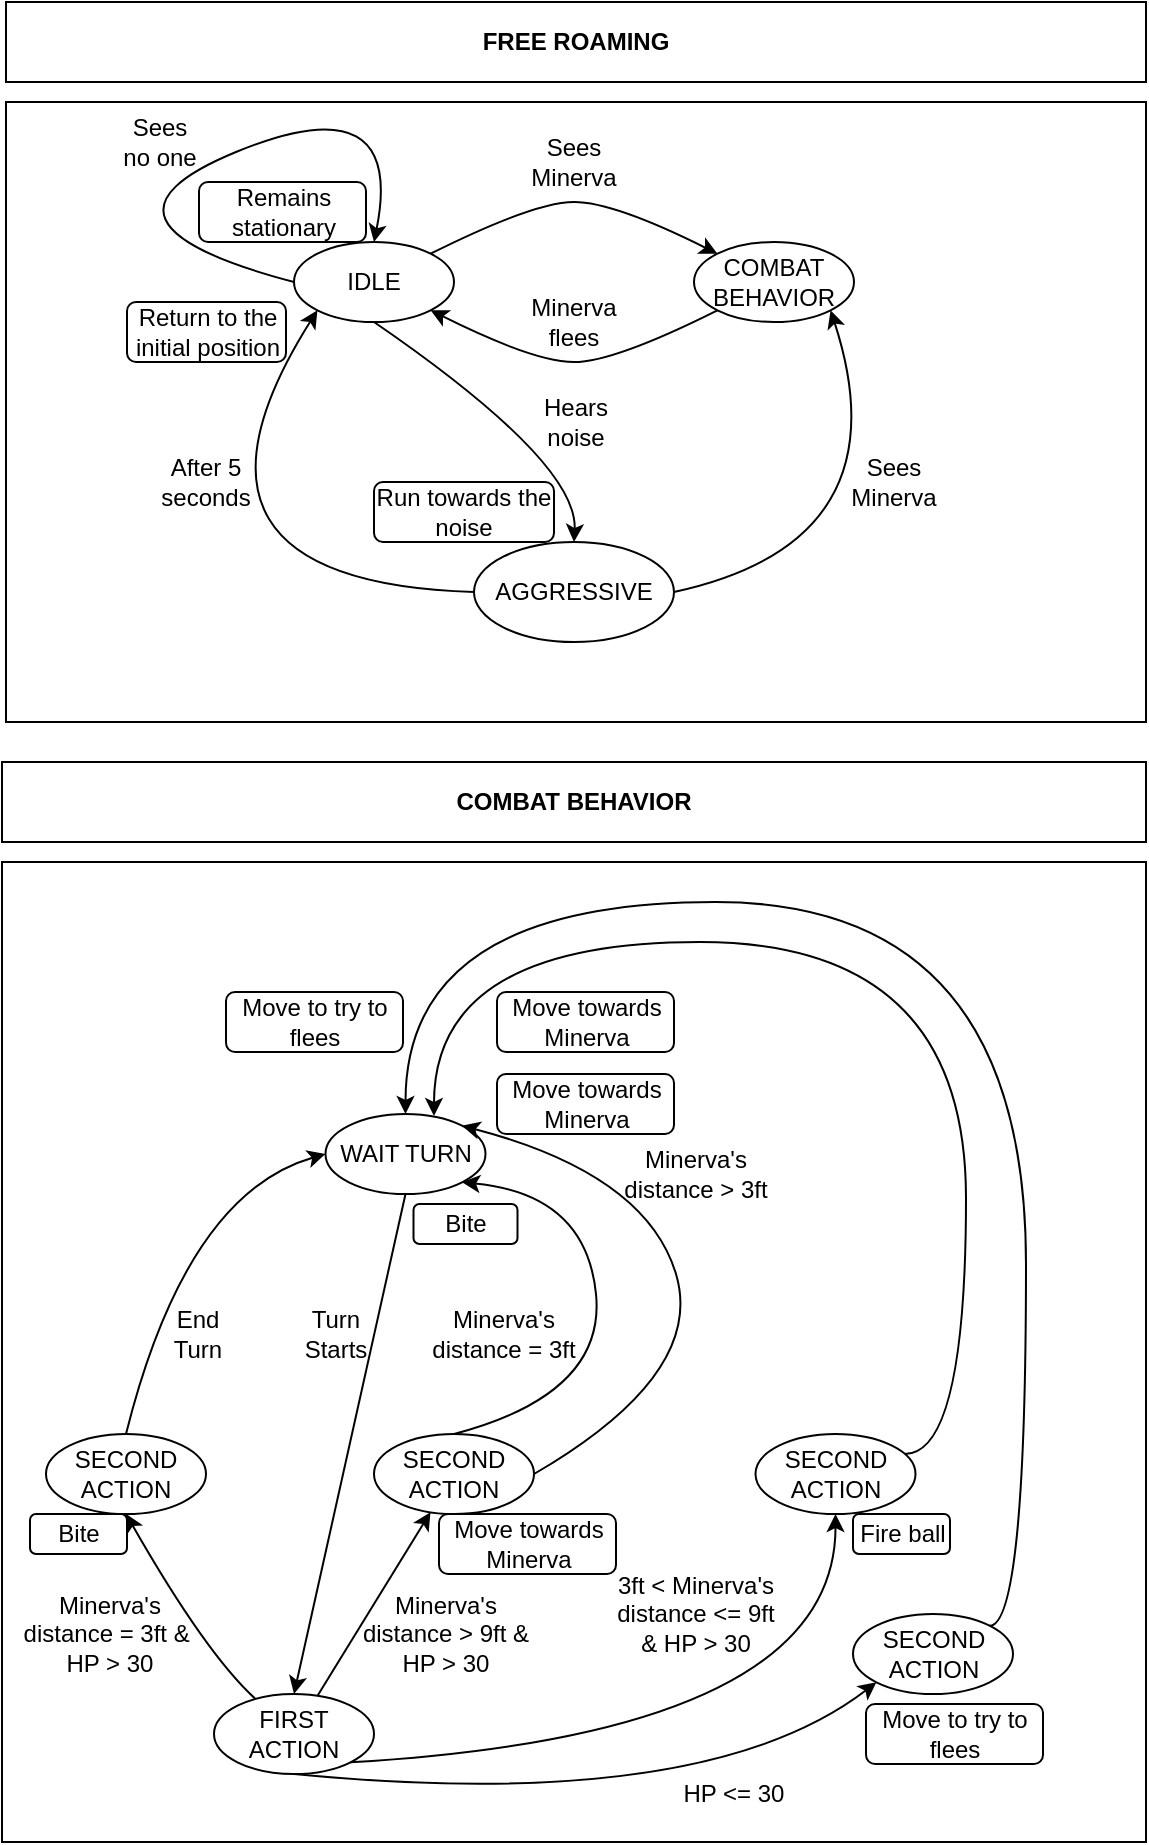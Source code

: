 <mxfile version="13.10.9" type="google"><diagram id="8gX5AlxMuqcwr_Vli5Bi" name="Page-1"><mxGraphModel dx="1422" dy="705" grid="1" gridSize="10" guides="1" tooltips="1" connect="1" arrows="1" fold="1" page="1" pageScale="1" pageWidth="827" pageHeight="1169" math="0" shadow="0"><root><mxCell id="0"/><mxCell id="1" parent="0"/><mxCell id="YDH0O2rl7Gbi4XmpD5QN-3" value="&lt;b&gt;COMBAT BEHAVIOR&lt;/b&gt;" style="rounded=0;whiteSpace=wrap;html=1;" parent="1" vertex="1"><mxGeometry x="128" y="480" width="572" height="40" as="geometry"/></mxCell><mxCell id="6dqQPeZfZddGz6Eh8Qi5-1" value="" style="rounded=0;whiteSpace=wrap;html=1;" parent="1" vertex="1"><mxGeometry x="130" y="150" width="570" height="310" as="geometry"/></mxCell><mxCell id="6dqQPeZfZddGz6Eh8Qi5-2" value="IDLE" style="ellipse;whiteSpace=wrap;html=1;" parent="1" vertex="1"><mxGeometry x="274" y="220" width="80" height="40" as="geometry"/></mxCell><mxCell id="6dqQPeZfZddGz6Eh8Qi5-3" value="COMBAT BEHAVIOR" style="ellipse;whiteSpace=wrap;html=1;" parent="1" vertex="1"><mxGeometry x="474" y="220" width="80" height="40" as="geometry"/></mxCell><mxCell id="6dqQPeZfZddGz6Eh8Qi5-4" value="" style="curved=1;endArrow=classic;html=1;entryX=0;entryY=0;entryDx=0;entryDy=0;exitX=1;exitY=0;exitDx=0;exitDy=0;" parent="1" source="6dqQPeZfZddGz6Eh8Qi5-2" target="6dqQPeZfZddGz6Eh8Qi5-3" edge="1"><mxGeometry width="50" height="50" relative="1" as="geometry"><mxPoint x="222" y="192" as="sourcePoint"/><mxPoint x="514" y="210" as="targetPoint"/><Array as="points"><mxPoint x="394" y="200"/><mxPoint x="434" y="200"/></Array></mxGeometry></mxCell><mxCell id="6dqQPeZfZddGz6Eh8Qi5-5" value="Sees Minerva" style="text;html=1;strokeColor=none;fillColor=none;align=center;verticalAlign=middle;whiteSpace=wrap;rounded=0;" parent="1" vertex="1"><mxGeometry x="394" y="170" width="40" height="20" as="geometry"/></mxCell><mxCell id="6dqQPeZfZddGz6Eh8Qi5-6" value="&lt;b&gt;FREE ROAMING&lt;/b&gt;" style="rounded=0;whiteSpace=wrap;html=1;" parent="1" vertex="1"><mxGeometry x="130" y="100" width="570" height="40" as="geometry"/></mxCell><mxCell id="6dqQPeZfZddGz6Eh8Qi5-7" value="" style="curved=1;endArrow=classic;html=1;entryX=1;entryY=1;entryDx=0;entryDy=0;exitX=0;exitY=1;exitDx=0;exitDy=0;" parent="1" source="6dqQPeZfZddGz6Eh8Qi5-3" target="6dqQPeZfZddGz6Eh8Qi5-2" edge="1"><mxGeometry width="50" height="50" relative="1" as="geometry"><mxPoint x="464" y="320" as="sourcePoint"/><mxPoint x="514" y="270" as="targetPoint"/><Array as="points"><mxPoint x="434" y="280"/><mxPoint x="394" y="280"/></Array></mxGeometry></mxCell><mxCell id="6dqQPeZfZddGz6Eh8Qi5-8" value="Minerva flees" style="text;html=1;strokeColor=none;fillColor=none;align=center;verticalAlign=middle;whiteSpace=wrap;rounded=0;" parent="1" vertex="1"><mxGeometry x="394" y="250" width="40" height="20" as="geometry"/></mxCell><mxCell id="6dqQPeZfZddGz6Eh8Qi5-9" value="" style="curved=1;endArrow=classic;html=1;exitX=0;exitY=0.5;exitDx=0;exitDy=0;entryX=0.5;entryY=0;entryDx=0;entryDy=0;" parent="1" source="6dqQPeZfZddGz6Eh8Qi5-2" target="6dqQPeZfZddGz6Eh8Qi5-2" edge="1"><mxGeometry width="50" height="50" relative="1" as="geometry"><mxPoint x="450" y="240" as="sourcePoint"/><mxPoint x="500" y="190" as="targetPoint"/><Array as="points"><mxPoint x="160" y="210"/><mxPoint x="330" y="140"/></Array></mxGeometry></mxCell><mxCell id="6dqQPeZfZddGz6Eh8Qi5-10" value="Sees no one" style="text;html=1;strokeColor=none;fillColor=none;align=center;verticalAlign=middle;whiteSpace=wrap;rounded=0;" parent="1" vertex="1"><mxGeometry x="186.5" y="160" width="40" height="20" as="geometry"/></mxCell><mxCell id="6dqQPeZfZddGz6Eh8Qi5-11" value="Remains stationary" style="rounded=1;whiteSpace=wrap;html=1;" parent="1" vertex="1"><mxGeometry x="226.5" y="190" width="83.5" height="30" as="geometry"/></mxCell><mxCell id="6dqQPeZfZddGz6Eh8Qi5-12" value="AGGRESSIVE" style="ellipse;whiteSpace=wrap;html=1;" parent="1" vertex="1"><mxGeometry x="364" y="370" width="100" height="50" as="geometry"/></mxCell><mxCell id="6dqQPeZfZddGz6Eh8Qi5-13" value="" style="curved=1;endArrow=classic;html=1;exitX=0.5;exitY=1;exitDx=0;exitDy=0;entryX=0.5;entryY=0;entryDx=0;entryDy=0;" parent="1" source="6dqQPeZfZddGz6Eh8Qi5-2" target="6dqQPeZfZddGz6Eh8Qi5-12" edge="1"><mxGeometry width="50" height="50" relative="1" as="geometry"><mxPoint x="410" y="370" as="sourcePoint"/><mxPoint x="460" y="320" as="targetPoint"/><Array as="points"><mxPoint x="416" y="330"/></Array></mxGeometry></mxCell><mxCell id="6dqQPeZfZddGz6Eh8Qi5-14" value="Hears noise" style="text;html=1;strokeColor=none;fillColor=none;align=center;verticalAlign=middle;whiteSpace=wrap;rounded=0;" parent="1" vertex="1"><mxGeometry x="395" y="300" width="40" height="20" as="geometry"/></mxCell><mxCell id="6dqQPeZfZddGz6Eh8Qi5-15" value="Run towards the noise" style="rounded=1;whiteSpace=wrap;html=1;" parent="1" vertex="1"><mxGeometry x="314" y="340" width="90" height="30" as="geometry"/></mxCell><mxCell id="6dqQPeZfZddGz6Eh8Qi5-16" value="" style="curved=1;endArrow=classic;html=1;exitX=0;exitY=0.5;exitDx=0;exitDy=0;entryX=0;entryY=1;entryDx=0;entryDy=0;" parent="1" source="6dqQPeZfZddGz6Eh8Qi5-12" target="6dqQPeZfZddGz6Eh8Qi5-2" edge="1"><mxGeometry width="50" height="50" relative="1" as="geometry"><mxPoint x="410" y="360" as="sourcePoint"/><mxPoint x="460" y="310" as="targetPoint"/><Array as="points"><mxPoint x="200" y="390"/></Array></mxGeometry></mxCell><mxCell id="6dqQPeZfZddGz6Eh8Qi5-17" value="After 5 seconds" style="text;html=1;strokeColor=none;fillColor=none;align=center;verticalAlign=middle;whiteSpace=wrap;rounded=0;" parent="1" vertex="1"><mxGeometry x="210.25" y="330" width="40" height="20" as="geometry"/></mxCell><mxCell id="6dqQPeZfZddGz6Eh8Qi5-18" value="Return to the initial position" style="rounded=1;whiteSpace=wrap;html=1;" parent="1" vertex="1"><mxGeometry x="190.5" y="250" width="79.5" height="30" as="geometry"/></mxCell><mxCell id="6dqQPeZfZddGz6Eh8Qi5-19" value="" style="curved=1;endArrow=classic;html=1;exitX=1;exitY=0.5;exitDx=0;exitDy=0;entryX=1;entryY=1;entryDx=0;entryDy=0;" parent="1" source="6dqQPeZfZddGz6Eh8Qi5-12" target="6dqQPeZfZddGz6Eh8Qi5-3" edge="1"><mxGeometry width="50" height="50" relative="1" as="geometry"><mxPoint x="410" y="360" as="sourcePoint"/><mxPoint x="460" y="310" as="targetPoint"/><Array as="points"><mxPoint x="580" y="370"/></Array></mxGeometry></mxCell><mxCell id="6dqQPeZfZddGz6Eh8Qi5-20" value="Sees Minerva" style="text;html=1;strokeColor=none;fillColor=none;align=center;verticalAlign=middle;whiteSpace=wrap;rounded=0;" parent="1" vertex="1"><mxGeometry x="554" y="330" width="40" height="20" as="geometry"/></mxCell><mxCell id="6dqQPeZfZddGz6Eh8Qi5-21" value="" style="rounded=0;whiteSpace=wrap;html=1;" parent="1" vertex="1"><mxGeometry x="128" y="530" width="572" height="490" as="geometry"/></mxCell><mxCell id="6dqQPeZfZddGz6Eh8Qi5-22" value="WAIT TURN" style="ellipse;whiteSpace=wrap;html=1;" parent="1" vertex="1"><mxGeometry x="289.75" y="656" width="80" height="40" as="geometry"/></mxCell><mxCell id="6dqQPeZfZddGz6Eh8Qi5-23" value="FIRST ACTION" style="ellipse;whiteSpace=wrap;html=1;" parent="1" vertex="1"><mxGeometry x="234" y="946" width="80" height="40" as="geometry"/></mxCell><mxCell id="6dqQPeZfZddGz6Eh8Qi5-24" value="Turn Starts" style="text;html=1;strokeColor=none;fillColor=none;align=center;verticalAlign=middle;whiteSpace=wrap;rounded=0;" parent="1" vertex="1"><mxGeometry x="274.5" y="756" width="40" height="20" as="geometry"/></mxCell><mxCell id="6dqQPeZfZddGz6Eh8Qi5-25" value="SECOND ACTION" style="ellipse;whiteSpace=wrap;html=1;" parent="1" vertex="1"><mxGeometry x="150" y="816" width="80" height="40" as="geometry"/></mxCell><mxCell id="6dqQPeZfZddGz6Eh8Qi5-26" value="SECOND ACTION" style="ellipse;whiteSpace=wrap;html=1;" parent="1" vertex="1"><mxGeometry x="314" y="816" width="80" height="40" as="geometry"/></mxCell><mxCell id="6dqQPeZfZddGz6Eh8Qi5-27" value="" style="endArrow=classic;html=1;entryX=0.5;entryY=0;entryDx=0;entryDy=0;exitX=0.5;exitY=1;exitDx=0;exitDy=0;" parent="1" source="6dqQPeZfZddGz6Eh8Qi5-22" target="6dqQPeZfZddGz6Eh8Qi5-23" edge="1"><mxGeometry width="50" height="50" relative="1" as="geometry"><mxPoint x="379.75" y="646" as="sourcePoint"/><mxPoint x="429.75" y="596" as="targetPoint"/></mxGeometry></mxCell><mxCell id="6dqQPeZfZddGz6Eh8Qi5-28" value="" style="curved=1;endArrow=classic;html=1;entryX=0.5;entryY=1;entryDx=0;entryDy=0;" parent="1" source="6dqQPeZfZddGz6Eh8Qi5-23" target="6dqQPeZfZddGz6Eh8Qi5-25" edge="1"><mxGeometry width="50" height="50" relative="1" as="geometry"><mxPoint x="379.75" y="646" as="sourcePoint"/><mxPoint x="429.75" y="596" as="targetPoint"/><Array as="points"><mxPoint x="230" y="926"/></Array></mxGeometry></mxCell><mxCell id="6dqQPeZfZddGz6Eh8Qi5-29" value="" style="endArrow=classic;html=1;arcSize=20;rounded=0;" parent="1" source="6dqQPeZfZddGz6Eh8Qi5-23" target="6dqQPeZfZddGz6Eh8Qi5-26" edge="1"><mxGeometry width="50" height="50" relative="1" as="geometry"><mxPoint x="589.75" y="701" as="sourcePoint"/><mxPoint x="549.75" y="761" as="targetPoint"/><Array as="points"/></mxGeometry></mxCell><mxCell id="6dqQPeZfZddGz6Eh8Qi5-30" value="Minerva's distance = 3ft &amp;amp;&amp;nbsp;&lt;br&gt;HP &amp;gt; 30" style="text;html=1;strokeColor=none;fillColor=none;align=center;verticalAlign=middle;whiteSpace=wrap;rounded=0;" parent="1" vertex="1"><mxGeometry x="136.5" y="906" width="90" height="20" as="geometry"/></mxCell><mxCell id="6dqQPeZfZddGz6Eh8Qi5-31" value="Bite" style="rounded=1;whiteSpace=wrap;html=1;" parent="1" vertex="1"><mxGeometry x="142" y="856" width="48.5" height="20" as="geometry"/></mxCell><mxCell id="6dqQPeZfZddGz6Eh8Qi5-32" value="Minerva's distance &amp;gt; 9ft &amp;amp; HP &amp;gt; 30" style="text;html=1;strokeColor=none;fillColor=none;align=center;verticalAlign=middle;whiteSpace=wrap;rounded=0;" parent="1" vertex="1"><mxGeometry x="305" y="906" width="90" height="20" as="geometry"/></mxCell><mxCell id="6dqQPeZfZddGz6Eh8Qi5-33" value="Move towards Minerva" style="rounded=1;whiteSpace=wrap;html=1;" parent="1" vertex="1"><mxGeometry x="346.5" y="856" width="88.5" height="30" as="geometry"/></mxCell><mxCell id="6dqQPeZfZddGz6Eh8Qi5-34" value="" style="curved=1;endArrow=classic;html=1;entryX=0;entryY=0.5;entryDx=0;entryDy=0;exitX=0.5;exitY=0;exitDx=0;exitDy=0;" parent="1" source="6dqQPeZfZddGz6Eh8Qi5-25" target="6dqQPeZfZddGz6Eh8Qi5-22" edge="1"><mxGeometry width="50" height="50" relative="1" as="geometry"><mxPoint x="79.75" y="876" as="sourcePoint"/><mxPoint x="129.75" y="826" as="targetPoint"/><Array as="points"><mxPoint x="220" y="696"/></Array></mxGeometry></mxCell><mxCell id="6dqQPeZfZddGz6Eh8Qi5-35" value="" style="curved=1;endArrow=classic;html=1;exitX=1;exitY=0.5;exitDx=0;exitDy=0;entryX=1;entryY=0;entryDx=0;entryDy=0;" parent="1" source="6dqQPeZfZddGz6Eh8Qi5-26" target="6dqQPeZfZddGz6Eh8Qi5-22" edge="1"><mxGeometry width="50" height="50" relative="1" as="geometry"><mxPoint x="469.75" y="861" as="sourcePoint"/><mxPoint x="519.75" y="811" as="targetPoint"/><Array as="points"><mxPoint x="480" y="786"/><mxPoint x="450" y="686"/></Array></mxGeometry></mxCell><mxCell id="6dqQPeZfZddGz6Eh8Qi5-36" value="End Turn" style="text;html=1;strokeColor=none;fillColor=none;align=center;verticalAlign=middle;whiteSpace=wrap;rounded=0;" parent="1" vertex="1"><mxGeometry x="205.75" y="756" width="40" height="20" as="geometry"/></mxCell><mxCell id="6dqQPeZfZddGz6Eh8Qi5-37" value="Minerva's distance &amp;gt; 3ft" style="text;html=1;strokeColor=none;fillColor=none;align=center;verticalAlign=middle;whiteSpace=wrap;rounded=0;" parent="1" vertex="1"><mxGeometry x="435" y="676" width="80" height="20" as="geometry"/></mxCell><mxCell id="6dqQPeZfZddGz6Eh8Qi5-38" value="" style="curved=1;endArrow=classic;html=1;exitX=0.5;exitY=0;exitDx=0;exitDy=0;entryX=1;entryY=1;entryDx=0;entryDy=0;" parent="1" source="6dqQPeZfZddGz6Eh8Qi5-26" target="6dqQPeZfZddGz6Eh8Qi5-22" edge="1"><mxGeometry width="50" height="50" relative="1" as="geometry"><mxPoint x="359.75" y="826" as="sourcePoint"/><mxPoint x="409.75" y="776" as="targetPoint"/><Array as="points"><mxPoint x="430" y="796"/><mxPoint x="420" y="696"/></Array></mxGeometry></mxCell><mxCell id="6dqQPeZfZddGz6Eh8Qi5-39" value="Minerva's distance = 3ft" style="text;html=1;strokeColor=none;fillColor=none;align=center;verticalAlign=middle;whiteSpace=wrap;rounded=0;" parent="1" vertex="1"><mxGeometry x="333.75" y="756" width="90" height="20" as="geometry"/></mxCell><mxCell id="6dqQPeZfZddGz6Eh8Qi5-40" value="Bite" style="rounded=1;whiteSpace=wrap;html=1;" parent="1" vertex="1"><mxGeometry x="333.75" y="701" width="52" height="20" as="geometry"/></mxCell><mxCell id="6dqQPeZfZddGz6Eh8Qi5-41" value="Move towards Minerva" style="rounded=1;whiteSpace=wrap;html=1;" parent="1" vertex="1"><mxGeometry x="375.5" y="636" width="88.5" height="30" as="geometry"/></mxCell><mxCell id="ncMIdfV3lOw45Zm9ngem-10" style="edgeStyle=orthogonalEdgeStyle;orthogonalLoop=1;jettySize=auto;html=1;entryX=0.5;entryY=0;entryDx=0;entryDy=0;curved=1;exitX=1;exitY=0;exitDx=0;exitDy=0;" parent="1" source="6dqQPeZfZddGz6Eh8Qi5-42" target="6dqQPeZfZddGz6Eh8Qi5-22" edge="1"><mxGeometry relative="1" as="geometry"><Array as="points"><mxPoint x="640" y="912"/><mxPoint x="640" y="550"/><mxPoint x="330" y="550"/></Array></mxGeometry></mxCell><mxCell id="6dqQPeZfZddGz6Eh8Qi5-42" value="SECOND ACTION" style="ellipse;whiteSpace=wrap;html=1;" parent="1" vertex="1"><mxGeometry x="553.5" y="906" width="80" height="40" as="geometry"/></mxCell><mxCell id="6dqQPeZfZddGz6Eh8Qi5-44" value="" style="curved=1;endArrow=classic;html=1;exitX=0.5;exitY=1;exitDx=0;exitDy=0;entryX=0;entryY=1;entryDx=0;entryDy=0;" parent="1" source="6dqQPeZfZddGz6Eh8Qi5-23" target="6dqQPeZfZddGz6Eh8Qi5-42" edge="1"><mxGeometry width="50" height="50" relative="1" as="geometry"><mxPoint x="459.5" y="816" as="sourcePoint"/><mxPoint x="509.5" y="766" as="targetPoint"/><Array as="points"><mxPoint x="479.5" y="1006"/></Array></mxGeometry></mxCell><mxCell id="6dqQPeZfZddGz6Eh8Qi5-45" value="HP &amp;lt;= 30" style="text;html=1;strokeColor=none;fillColor=none;align=center;verticalAlign=middle;whiteSpace=wrap;rounded=0;" parent="1" vertex="1"><mxGeometry x="464" y="986" width="59.75" height="20" as="geometry"/></mxCell><mxCell id="6dqQPeZfZddGz6Eh8Qi5-46" value="Move to try to flees" style="rounded=1;whiteSpace=wrap;html=1;" parent="1" vertex="1"><mxGeometry x="560" y="951" width="88.5" height="30" as="geometry"/></mxCell><mxCell id="6dqQPeZfZddGz6Eh8Qi5-49" value="Move to try to flees" style="rounded=1;whiteSpace=wrap;html=1;" parent="1" vertex="1"><mxGeometry x="240" y="595" width="88.5" height="30" as="geometry"/></mxCell><mxCell id="ncMIdfV3lOw45Zm9ngem-12" style="edgeStyle=orthogonalEdgeStyle;curved=1;orthogonalLoop=1;jettySize=auto;html=1;entryX=0.678;entryY=0.025;entryDx=0;entryDy=0;entryPerimeter=0;" parent="1" source="ncMIdfV3lOw45Zm9ngem-2" target="6dqQPeZfZddGz6Eh8Qi5-22" edge="1"><mxGeometry relative="1" as="geometry"><Array as="points"><mxPoint x="610" y="826"/><mxPoint x="610" y="570"/><mxPoint x="344" y="570"/></Array></mxGeometry></mxCell><mxCell id="ncMIdfV3lOw45Zm9ngem-2" value="SECOND ACTION" style="ellipse;whiteSpace=wrap;html=1;" parent="1" vertex="1"><mxGeometry x="504.75" y="816" width="80" height="40" as="geometry"/></mxCell><mxCell id="ncMIdfV3lOw45Zm9ngem-4" value="" style="curved=1;endArrow=classic;html=1;exitX=1;exitY=1;exitDx=0;exitDy=0;entryX=0.5;entryY=1;entryDx=0;entryDy=0;" parent="1" source="6dqQPeZfZddGz6Eh8Qi5-23" target="ncMIdfV3lOw45Zm9ngem-2" edge="1"><mxGeometry width="50" height="50" relative="1" as="geometry"><mxPoint x="459.75" y="846" as="sourcePoint"/><mxPoint x="368.034" y="671.858" as="targetPoint"/><Array as="points"><mxPoint x="545" y="966"/></Array></mxGeometry></mxCell><mxCell id="ncMIdfV3lOw45Zm9ngem-6" value="Fire ball" style="rounded=1;whiteSpace=wrap;html=1;" parent="1" vertex="1"><mxGeometry x="553.5" y="856" width="48.5" height="20" as="geometry"/></mxCell><mxCell id="ncMIdfV3lOw45Zm9ngem-11" value="3ft &amp;lt; Minerva's distance &amp;lt;= 9ft &amp;amp; HP &amp;gt; 30" style="text;html=1;strokeColor=none;fillColor=none;align=center;verticalAlign=middle;whiteSpace=wrap;rounded=0;" parent="1" vertex="1"><mxGeometry x="430" y="896" width="90" height="20" as="geometry"/></mxCell><mxCell id="ncMIdfV3lOw45Zm9ngem-14" value="Move towards Minerva" style="rounded=1;whiteSpace=wrap;html=1;" parent="1" vertex="1"><mxGeometry x="375.5" y="595" width="88.5" height="30" as="geometry"/></mxCell></root></mxGraphModel></diagram></mxfile>
